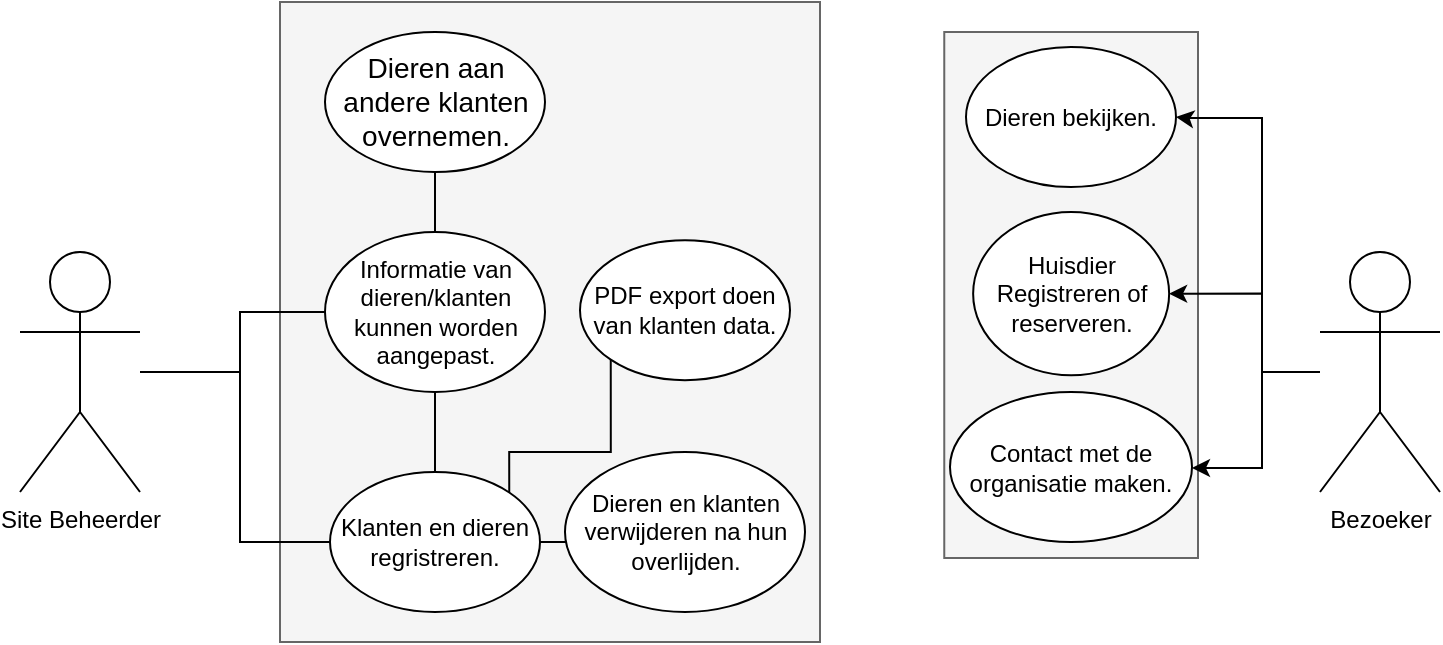 <mxfile version="14.7.3"><diagram id="BYPzJgw8Y0ZAK-X9k4BI" name="Page-1"><mxGraphModel dx="570" dy="313" grid="1" gridSize="10" guides="1" tooltips="1" connect="1" arrows="1" fold="1" page="1" pageScale="1" pageWidth="827" pageHeight="1169" math="0" shadow="0"><root><mxCell id="0"/><mxCell id="1" parent="0"/><mxCell id="1BT9gKKe6G_FD5p1JjGe-1" value="Site Beheerder" style="shape=umlActor;verticalLabelPosition=bottom;labelBackgroundColor=#ffffff;verticalAlign=top;html=1;outlineConnect=0;" parent="1" vertex="1"><mxGeometry x="59" y="315" width="60" height="120" as="geometry"/></mxCell><mxCell id="1BT9gKKe6G_FD5p1JjGe-2" value="Bezoeker" style="shape=umlActor;verticalLabelPosition=bottom;labelBackgroundColor=#ffffff;verticalAlign=top;html=1;outlineConnect=0;" parent="1" vertex="1"><mxGeometry x="709" y="315" width="60" height="120" as="geometry"/></mxCell><mxCell id="1BT9gKKe6G_FD5p1JjGe-3" value="" style="verticalLabelPosition=bottom;verticalAlign=top;html=1;shape=mxgraph.basic.rect;fillColor2=none;strokeWidth=1;size=20;indent=5;rotation=90;fillColor=#f5f5f5;strokeColor=#666666;fontColor=#333333;" parent="1" vertex="1"><mxGeometry x="453.1" y="273.04" width="262.93" height="126.87" as="geometry"/></mxCell><mxCell id="1BT9gKKe6G_FD5p1JjGe-4" value="" style="verticalLabelPosition=bottom;verticalAlign=top;html=1;shape=mxgraph.basic.rect;fillColor2=none;strokeWidth=1;size=20;indent=5;fillColor=#f5f5f5;strokeColor=#666666;fontColor=#333333;perimeterSpacing=0;" parent="1" vertex="1"><mxGeometry x="189" y="190" width="270" height="320" as="geometry"/></mxCell><mxCell id="1BT9gKKe6G_FD5p1JjGe-5" style="edgeStyle=orthogonalEdgeStyle;rounded=0;orthogonalLoop=1;jettySize=auto;html=1;endArrow=none;endFill=0;" parent="1" source="1BT9gKKe6G_FD5p1JjGe-6" target="1BT9gKKe6G_FD5p1JjGe-7" edge="1"><mxGeometry relative="1" as="geometry"/></mxCell><mxCell id="1BT9gKKe6G_FD5p1JjGe-6" value="&lt;font style=&quot;font-size: 14px&quot;&gt;Dieren aan andere klanten overnemen.&lt;br&gt;&lt;/font&gt;" style="ellipse;whiteSpace=wrap;html=1;" parent="1" vertex="1"><mxGeometry x="211.5" y="205" width="110" height="70" as="geometry"/></mxCell><mxCell id="1BT9gKKe6G_FD5p1JjGe-7" value="Informatie van dieren/klanten kunnen worden aangepast." style="ellipse;whiteSpace=wrap;html=1;strokeWidth=1;" parent="1" vertex="1"><mxGeometry x="211.5" y="305" width="110" height="80" as="geometry"/></mxCell><mxCell id="1BT9gKKe6G_FD5p1JjGe-8" style="edgeStyle=orthogonalEdgeStyle;rounded=0;orthogonalLoop=1;jettySize=auto;html=1;entryX=0;entryY=0.5;entryDx=0;entryDy=0;endArrow=none;endFill=0;" parent="1" source="1BT9gKKe6G_FD5p1JjGe-11" target="1BT9gKKe6G_FD5p1JjGe-13" edge="1"><mxGeometry relative="1" as="geometry"/></mxCell><mxCell id="1BT9gKKe6G_FD5p1JjGe-9" style="edgeStyle=orthogonalEdgeStyle;rounded=0;orthogonalLoop=1;jettySize=auto;html=1;endArrow=none;endFill=0;" parent="1" source="1BT9gKKe6G_FD5p1JjGe-11" target="1BT9gKKe6G_FD5p1JjGe-7" edge="1"><mxGeometry relative="1" as="geometry"/></mxCell><mxCell id="1BT9gKKe6G_FD5p1JjGe-10" style="edgeStyle=orthogonalEdgeStyle;rounded=0;orthogonalLoop=1;jettySize=auto;html=1;exitX=1;exitY=0;exitDx=0;exitDy=0;entryX=0;entryY=1;entryDx=0;entryDy=0;endArrow=none;endFill=0;" parent="1" source="1BT9gKKe6G_FD5p1JjGe-11" target="1BT9gKKe6G_FD5p1JjGe-12" edge="1"><mxGeometry relative="1" as="geometry"><Array as="points"><mxPoint x="304" y="415"/><mxPoint x="354" y="415"/></Array></mxGeometry></mxCell><mxCell id="1BT9gKKe6G_FD5p1JjGe-11" value="Klanten en dieren regristreren." style="ellipse;whiteSpace=wrap;html=1;strokeWidth=1;" parent="1" vertex="1"><mxGeometry x="214" y="425" width="105" height="70" as="geometry"/></mxCell><mxCell id="1BT9gKKe6G_FD5p1JjGe-12" value="PDF export doen van klanten data." style="ellipse;whiteSpace=wrap;html=1;strokeWidth=1;" parent="1" vertex="1"><mxGeometry x="339" y="309.07" width="105" height="70" as="geometry"/></mxCell><mxCell id="1BT9gKKe6G_FD5p1JjGe-13" value="Dieren en klanten verwijderen na hun overlijden." style="ellipse;whiteSpace=wrap;html=1;strokeWidth=1;" parent="1" vertex="1"><mxGeometry x="331.5" y="415" width="120" height="80" as="geometry"/></mxCell><mxCell id="1BT9gKKe6G_FD5p1JjGe-14" value="Contact met de organisatie maken." style="ellipse;whiteSpace=wrap;html=1;strokeWidth=1;" parent="1" vertex="1"><mxGeometry x="524" y="385" width="121" height="75" as="geometry"/></mxCell><mxCell id="1BT9gKKe6G_FD5p1JjGe-16" value="Huisdier Registreren of reserveren." style="ellipse;whiteSpace=wrap;html=1;strokeWidth=1;align=center;" parent="1" vertex="1"><mxGeometry x="535.57" y="295" width="98" height="81.67" as="geometry"/></mxCell><mxCell id="1BT9gKKe6G_FD5p1JjGe-17" value="Dieren bekijken." style="ellipse;whiteSpace=wrap;html=1;strokeWidth=1;" parent="1" vertex="1"><mxGeometry x="532" y="212.5" width="105" height="70" as="geometry"/></mxCell><mxCell id="1BT9gKKe6G_FD5p1JjGe-19" style="edgeStyle=orthogonalEdgeStyle;rounded=0;comic=0;orthogonalLoop=1;jettySize=auto;html=1;entryX=1;entryY=0.5;entryDx=0;entryDy=0;shadow=0;endArrow=classic;endFill=1;strokeColor=#000000;" parent="1" target="1BT9gKKe6G_FD5p1JjGe-17" edge="1"><mxGeometry relative="1" as="geometry"><mxPoint x="709" y="375" as="sourcePoint"/><Array as="points"><mxPoint x="680" y="375"/><mxPoint x="680" y="248"/><mxPoint x="641" y="248"/></Array></mxGeometry></mxCell><mxCell id="1BT9gKKe6G_FD5p1JjGe-21" style="edgeStyle=orthogonalEdgeStyle;rounded=0;comic=0;orthogonalLoop=1;jettySize=auto;html=1;entryX=1;entryY=0.5;entryDx=0;entryDy=0;shadow=0;endArrow=classic;endFill=1;strokeColor=#000000;" parent="1" source="1BT9gKKe6G_FD5p1JjGe-2" target="1BT9gKKe6G_FD5p1JjGe-16" edge="1"><mxGeometry relative="1" as="geometry"><Array as="points"><mxPoint x="680" y="375"/><mxPoint x="680" y="336"/></Array></mxGeometry></mxCell><mxCell id="1BT9gKKe6G_FD5p1JjGe-22" style="edgeStyle=orthogonalEdgeStyle;rounded=0;orthogonalLoop=1;jettySize=auto;html=1;endArrow=none;endFill=0;" parent="1" source="1BT9gKKe6G_FD5p1JjGe-1" target="1BT9gKKe6G_FD5p1JjGe-7" edge="1"><mxGeometry relative="1" as="geometry"><Array as="points"><mxPoint x="169" y="375"/><mxPoint x="169" y="345"/></Array></mxGeometry></mxCell><mxCell id="1BT9gKKe6G_FD5p1JjGe-23" style="edgeStyle=orthogonalEdgeStyle;rounded=0;orthogonalLoop=1;jettySize=auto;html=1;endArrow=none;endFill=0;" parent="1" source="1BT9gKKe6G_FD5p1JjGe-1" target="1BT9gKKe6G_FD5p1JjGe-11" edge="1"><mxGeometry relative="1" as="geometry"><Array as="points"><mxPoint x="169" y="375"/><mxPoint x="169" y="460"/></Array></mxGeometry></mxCell><mxCell id="qMiwZvS_Z_8iItV16WjH-2" style="edgeStyle=orthogonalEdgeStyle;rounded=0;jumpStyle=none;jumpSize=6;orthogonalLoop=1;jettySize=auto;html=1;sourcePerimeterSpacing=0;strokeWidth=1;" edge="1" parent="1" source="1BT9gKKe6G_FD5p1JjGe-2" target="1BT9gKKe6G_FD5p1JjGe-14"><mxGeometry relative="1" as="geometry"><Array as="points"><mxPoint x="680" y="375"/><mxPoint x="680" y="423"/></Array></mxGeometry></mxCell></root></mxGraphModel></diagram></mxfile>
